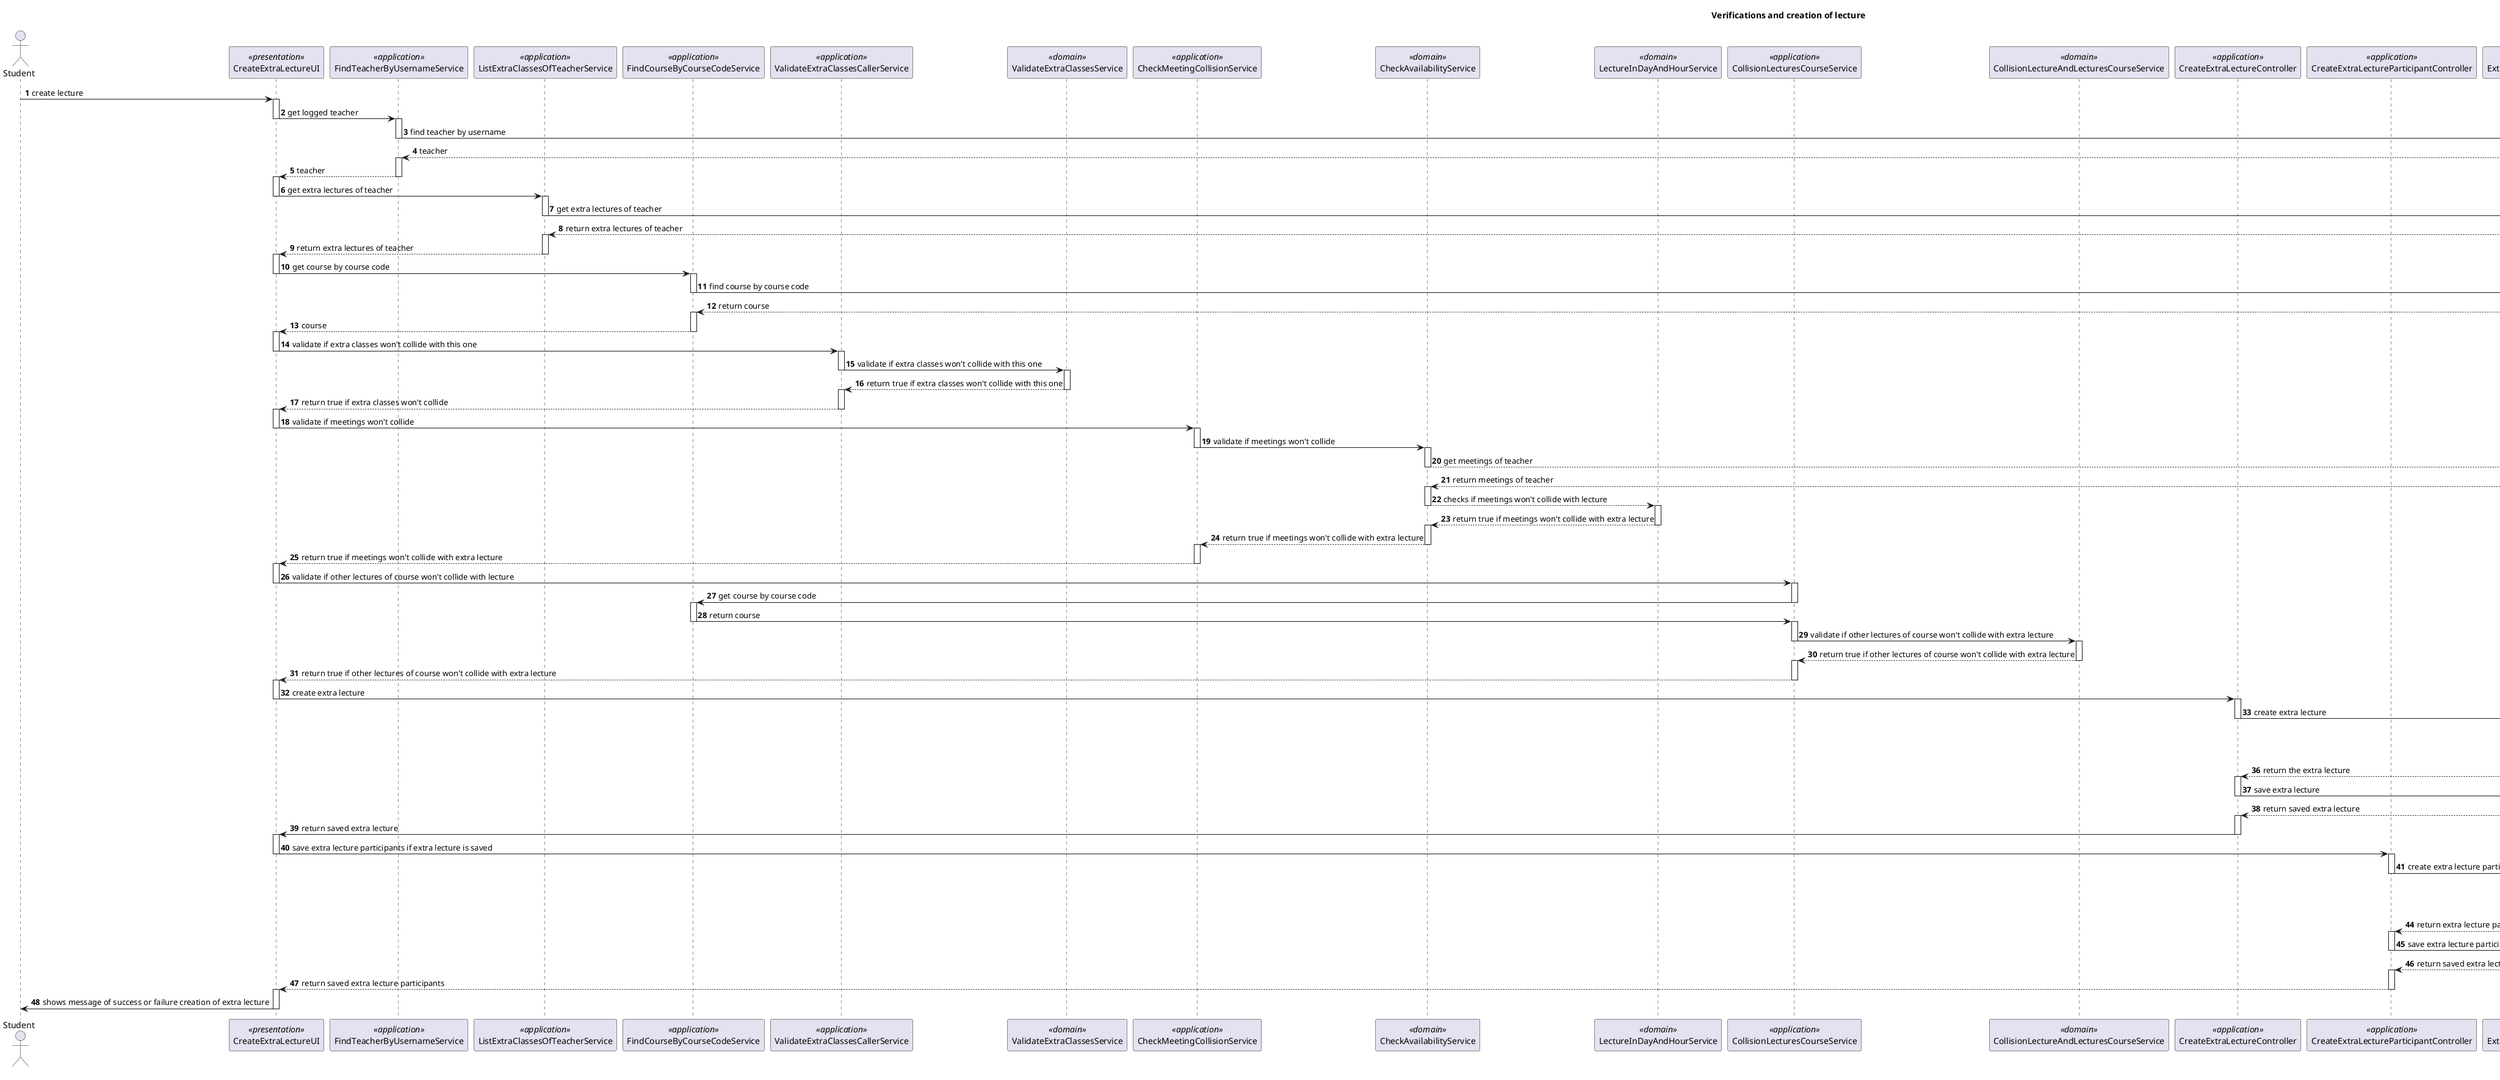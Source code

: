@startuml

title  Verifications and creation of lecture
autonumber

actor Student as S
participant "CreateExtraLectureUI" as UI <<presentation>>
participant "FindTeacherByUsernameService" as FindTeacherSer <<application>>
participant "ListExtraClassesOfTeacherService" as ListExtraClasses <<application>>
participant "FindCourseByCourseCodeService" as FindCourse <<application>>
participant "ValidateExtraClassesCallerService" as ValidateCaller <<application>>
participant "ValidateExtraClassesService" as Validate <<domain>>
participant "CheckMeetingCollisionService" as CheckMeetingColl <<application>>
participant "CheckAvailabilityService" as CheckAvailability <<domain>>
participant "LectureInDayAndHourService" as LectureInDayAndHour <<domain>>
participant "CollisionLecturesCourseService" as CollisionLectureCaller <<application>>
participant "CollisionLectureAndLecturesCourseService" as CollisionLecture <<domain>>
participant "CreateExtraLectureController" as Cntrl <<application>>
participant "CreateExtraLectureParticipantController" as ParCntrl <<application>>
participant "ExtraLectureFactory" as Factory <<domain>>
participant "ExtraLecture" as Lecture <<domain>>
participant "ExtraLectureParticipantFactory" as FactoryPart <<domain>>
participant "ExtraLectureParticipant" as LecturePart <<domain>>
database "CourseRepository" as CourseRepo <<persistence>>
database "MeetingParticipantRepository" as MeetingPartRepo <<persistence>>
database "ExtraLectureRepository" as ExtraLectureRepo <<persistence>>
database "TeacherRepository" as TeacherRepo <<persistence>>
database "LectureRepository" as LectureRepo <<persistence>>
database "ExtraLectureParticipantRepository" as ExtraLecturePartRepo <<persistence>>
S->UI : create lecture
activate UI
UI->FindTeacherSer : get logged teacher
deactivate UI
activate FindTeacherSer
FindTeacherSer->TeacherRepo : find teacher by username
deactivate FindTeacherSer
activate TeacherRepo
TeacherRepo-->FindTeacherSer : teacher
deactivate TeacherRepo
activate FindTeacherSer
FindTeacherSer-->UI : teacher
deactivate FindTeacherSer
activate UI
UI->ListExtraClasses : get extra lectures of teacher
deactivate UI
activate ListExtraClasses
ListExtraClasses->ExtraLectureRepo : get extra lectures of teacher
deactivate ListExtraClasses
activate ExtraLectureRepo
ExtraLectureRepo-->ListExtraClasses : return extra lectures of teacher
deactivate ExtraLectureRepo
activate ListExtraClasses
ListExtraClasses-->UI : return extra lectures of teacher
deactivate ListExtraClasses
activate UI
UI->FindCourse : get course by course code
deactivate UI
activate FindCourse
FindCourse->CourseRepo : find course by course code
deactivate FindCourse
activate CourseRepo
CourseRepo-->FindCourse : return course
deactivate CourseRepo
activate FindCourse
FindCourse-->UI : course
deactivate FindCourse
activate UI
UI->ValidateCaller : validate if extra classes won't collide with this one
deactivate UI
activate ValidateCaller
ValidateCaller->Validate : validate if extra classes won't collide with this one
deactivate ValidateCaller
activate Validate
Validate-->ValidateCaller : return true if extra classes won't collide with this one
deactivate Validate
activate ValidateCaller
ValidateCaller-->UI : return true if extra classes won't collide
deactivate ValidateCaller
activate UI
UI->CheckMeetingColl : validate if meetings won't collide
deactivate UI
activate CheckMeetingColl
CheckMeetingColl->CheckAvailability : validate if meetings won't collide
deactivate CheckMeetingColl
activate CheckAvailability
CheckAvailability-->MeetingPartRepo : get meetings of teacher
deactivate CheckAvailability
activate MeetingPartRepo
MeetingPartRepo-->CheckAvailability : return meetings of teacher
deactivate MeetingPartRepo
activate CheckAvailability
CheckAvailability-->LectureInDayAndHour : checks if meetings won't collide with lecture
deactivate CheckAvailability
activate LectureInDayAndHour
LectureInDayAndHour-->CheckAvailability : return true if meetings won't collide with extra lecture
deactivate LectureInDayAndHour
activate CheckAvailability
CheckAvailability-->CheckMeetingColl : return true if meetings won't collide with extra lecture
deactivate CheckAvailability
activate CheckMeetingColl
CheckMeetingColl-->UI : return true if meetings won't collide with extra lecture
deactivate CheckMeetingColl
activate UI
UI->CollisionLectureCaller : validate if other lectures of course won't collide with lecture
deactivate UI
activate CollisionLectureCaller
CollisionLectureCaller->FindCourse : get course by course code
deactivate CollisionLectureCaller
activate FindCourse
FindCourse->CollisionLectureCaller : return course
deactivate FindCourse
activate CollisionLectureCaller
CollisionLectureCaller->CollisionLecture : validate if other lectures of course won't collide with extra lecture
deactivate CollisionLectureCaller
activate CollisionLecture
CollisionLecture-->CollisionLectureCaller : return true if other lectures of course won't collide with extra lecture
deactivate CollisionLecture
activate CollisionLectureCaller
CollisionLectureCaller-->UI : return true if other lectures of course won't collide with extra lecture
deactivate CollisionLectureCaller
activate UI
UI->Cntrl : create extra lecture
deactivate UI
activate Cntrl
Cntrl->Factory : create extra lecture
deactivate Cntrl
activate Factory
Factory->Lecture : create extra lecture
deactivate Factory
activate Lecture
Lecture-->Factory : return the extra lecture
deactivate Lecture
activate Factory
Factory-->Cntrl : return the extra lecture
deactivate Factory
activate Cntrl
Cntrl->ExtraLectureRepo : save extra lecture
deactivate Cntrl
activate ExtraLectureRepo
ExtraLectureRepo-->Cntrl : return saved extra lecture
deactivate ExtraLectureRepo
activate Cntrl
Cntrl->UI : return saved extra lecture
deactivate Cntrl
activate UI
UI->ParCntrl : save extra lecture participants if extra lecture is saved
deactivate UI
activate ParCntrl
ParCntrl->FactoryPart : create extra lecture participants
deactivate ParCntrl
activate FactoryPart
FactoryPart->LecturePart : create extra lecture participants
deactivate FactoryPart
activate LecturePart
LecturePart-->FactoryPart : return extra lecture participants
deactivate LecturePart
activate FactoryPart
FactoryPart-->ParCntrl : return extra lecture participants
deactivate FactoryPart
activate ParCntrl
ParCntrl->ExtraLecturePartRepo : save extra lecture participants
deactivate ParCntrl
activate ExtraLecturePartRepo
ExtraLecturePartRepo-->ParCntrl : return saved extra lecture participants
deactivate ExtraLecturePartRepo
activate ParCntrl
ParCntrl-->UI : return saved extra lecture participants
deactivate ParCntrl
activate UI
UI->S : shows message of success or failure creation of extra lecture
deactivate UI
@enduml